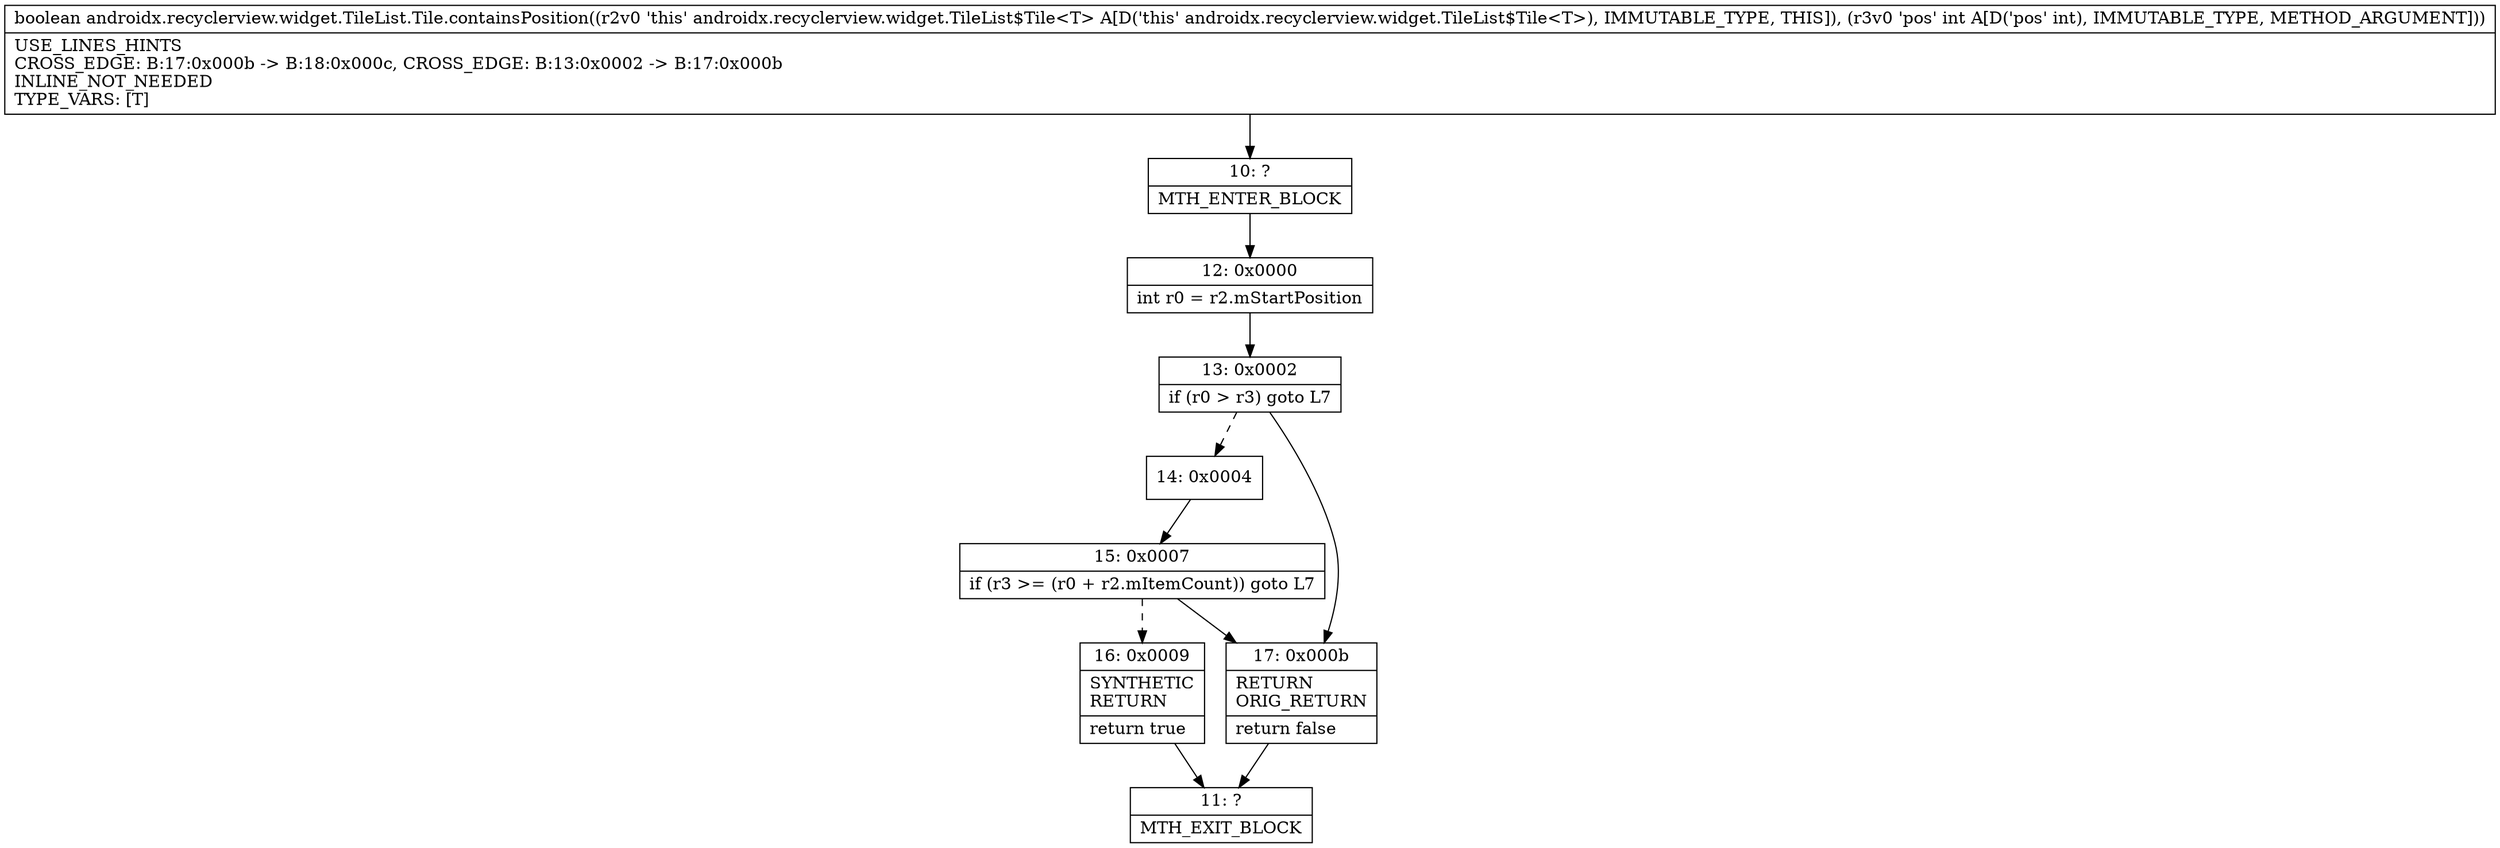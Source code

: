 digraph "CFG forandroidx.recyclerview.widget.TileList.Tile.containsPosition(I)Z" {
Node_10 [shape=record,label="{10\:\ ?|MTH_ENTER_BLOCK\l}"];
Node_12 [shape=record,label="{12\:\ 0x0000|int r0 = r2.mStartPosition\l}"];
Node_13 [shape=record,label="{13\:\ 0x0002|if (r0 \> r3) goto L7\l}"];
Node_14 [shape=record,label="{14\:\ 0x0004}"];
Node_15 [shape=record,label="{15\:\ 0x0007|if (r3 \>= (r0 + r2.mItemCount)) goto L7\l}"];
Node_16 [shape=record,label="{16\:\ 0x0009|SYNTHETIC\lRETURN\l|return true\l}"];
Node_11 [shape=record,label="{11\:\ ?|MTH_EXIT_BLOCK\l}"];
Node_17 [shape=record,label="{17\:\ 0x000b|RETURN\lORIG_RETURN\l|return false\l}"];
MethodNode[shape=record,label="{boolean androidx.recyclerview.widget.TileList.Tile.containsPosition((r2v0 'this' androidx.recyclerview.widget.TileList$Tile\<T\> A[D('this' androidx.recyclerview.widget.TileList$Tile\<T\>), IMMUTABLE_TYPE, THIS]), (r3v0 'pos' int A[D('pos' int), IMMUTABLE_TYPE, METHOD_ARGUMENT]))  | USE_LINES_HINTS\lCROSS_EDGE: B:17:0x000b \-\> B:18:0x000c, CROSS_EDGE: B:13:0x0002 \-\> B:17:0x000b\lINLINE_NOT_NEEDED\lTYPE_VARS: [T]\l}"];
MethodNode -> Node_10;Node_10 -> Node_12;
Node_12 -> Node_13;
Node_13 -> Node_14[style=dashed];
Node_13 -> Node_17;
Node_14 -> Node_15;
Node_15 -> Node_16[style=dashed];
Node_15 -> Node_17;
Node_16 -> Node_11;
Node_17 -> Node_11;
}

